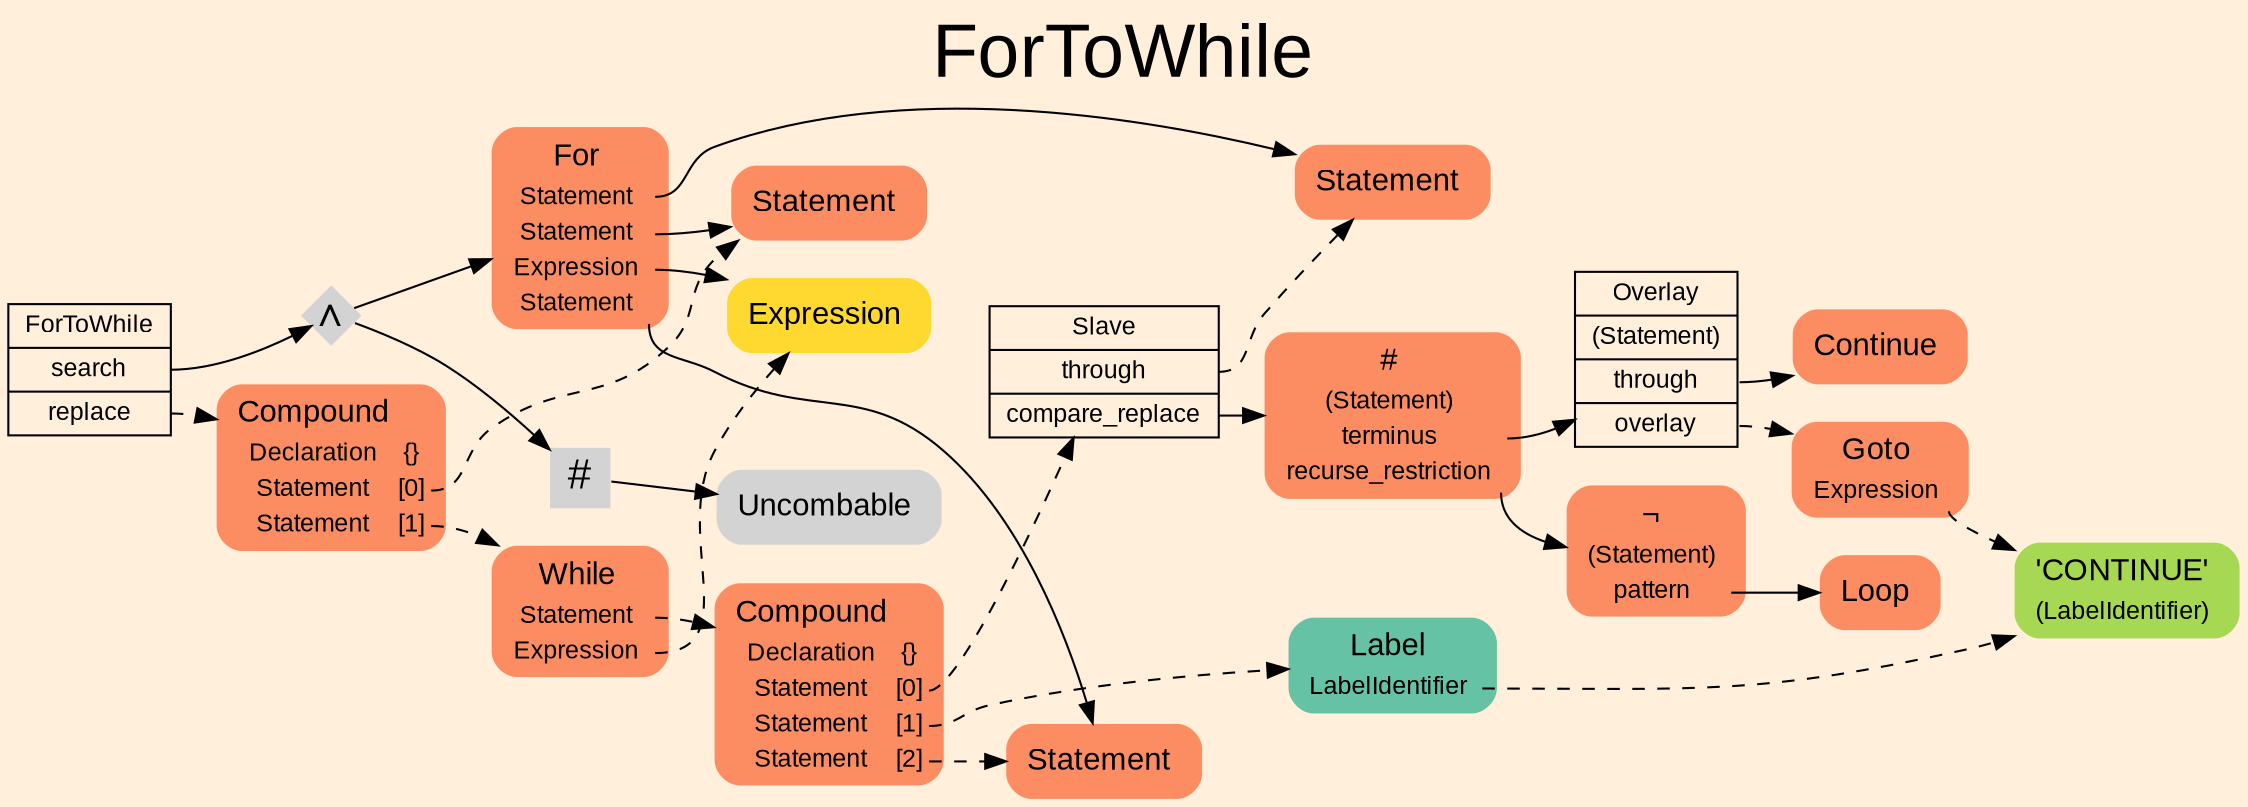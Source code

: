 digraph "ForToWhile" {
label = "ForToWhile"
labelloc = t
fontsize = "36"
graph [
    rankdir = "LR"
    ranksep = 0.3
    bgcolor = antiquewhite1
    color = black
    fontcolor = black
    fontname = "Arial"
];
node [
    fontname = "Arial"
];
edge [
    fontname = "Arial"
];

// -------------------- transformation figure --------------------
// -------- block CR#P35-0 ----------
"CR#P35-0" [
    shape = "record"
    fillcolor = antiquewhite1
    label = "<fixed> ForToWhile | <port0> search | <port1> replace"
    style = "filled"
    fontsize = "12"
    color = black
    fontcolor = black
];

"CR#P35-0":port0 -> "#B-2-626" [
    color = black
    fontcolor = black
];

"CR#P35-0":port1 -> "#B-2-614" [
    style="dashed"
    color = black
    fontcolor = black
];

// -------- block #B-2-626 ----------
"#B-2-626" [
    shape = "diamond"
    label = <∧>
    style = "filled"
    fontsize = "20"
    penwidth = 0.0
    fixedsize = true
    width = 0.4
    height = 0.4
];

"#B-2-626" -> "#B-2-608" [
    color = black
    fontcolor = black
];

"#B-2-626" -> "#B-4-2" [
    color = black
    fontcolor = black
];

// -------- block #B-2-608 ----------
"#B-2-608" [
    shape = "plaintext"
    fillcolor = "/set28/2"
    label = <<TABLE BORDER="0" CELLBORDER="0" CELLSPACING="0">
     <TR><TD><FONT POINT-SIZE="15.0">For</FONT></TD><TD></TD></TR>
     <TR><TD>Statement</TD><TD PORT="port0"></TD></TR>
     <TR><TD>Statement</TD><TD PORT="port1"></TD></TR>
     <TR><TD>Expression</TD><TD PORT="port2"></TD></TR>
     <TR><TD>Statement</TD><TD PORT="port3"></TD></TR>
    </TABLE>>
    style = "rounded,filled"
    fontsize = "12"
];

"#B-2-608":port0 -> "#B-2-609" [
    color = black
    fontcolor = black
];

"#B-2-608":port1 -> "#B-2-611" [
    color = black
    fontcolor = black
];

"#B-2-608":port2 -> "#B-2-612" [
    color = black
    fontcolor = black
];

"#B-2-608":port3 -> "#B-2-610" [
    color = black
    fontcolor = black
];

// -------- block #B-2-609 ----------
"#B-2-609" [
    shape = "plaintext"
    fillcolor = "/set28/2"
    label = <<TABLE BORDER="0" CELLBORDER="0" CELLSPACING="0">
     <TR><TD><FONT POINT-SIZE="15.0">Statement</FONT></TD><TD></TD></TR>
    </TABLE>>
    style = "rounded,filled"
    fontsize = "12"
];

// -------- block #B-2-611 ----------
"#B-2-611" [
    shape = "plaintext"
    fillcolor = "/set28/2"
    label = <<TABLE BORDER="0" CELLBORDER="0" CELLSPACING="0">
     <TR><TD><FONT POINT-SIZE="15.0">Statement</FONT></TD><TD></TD></TR>
    </TABLE>>
    style = "rounded,filled"
    fontsize = "12"
];

// -------- block #B-2-612 ----------
"#B-2-612" [
    shape = "plaintext"
    fillcolor = "/set28/6"
    label = <<TABLE BORDER="0" CELLBORDER="0" CELLSPACING="0">
     <TR><TD><FONT POINT-SIZE="15.0">Expression</FONT></TD><TD></TD></TR>
    </TABLE>>
    style = "rounded,filled"
    fontsize = "12"
];

// -------- block #B-2-610 ----------
"#B-2-610" [
    shape = "plaintext"
    fillcolor = "/set28/2"
    label = <<TABLE BORDER="0" CELLBORDER="0" CELLSPACING="0">
     <TR><TD><FONT POINT-SIZE="15.0">Statement</FONT></TD><TD></TD></TR>
    </TABLE>>
    style = "rounded,filled"
    fontsize = "12"
];

// -------- block #B-4-2 ----------
"#B-4-2" [
    shape = "square"
    label = <#>
    style = "filled"
    fontsize = "20"
    penwidth = 0.0
    fixedsize = true
    width = 0.4
    height = 0.4
];

"#B-4-2" -> "#B-2-627" [
    color = black
    fontcolor = black
];

// -------- block #B-2-627 ----------
"#B-2-627" [
    shape = "plaintext"
    label = <<TABLE BORDER="0" CELLBORDER="0" CELLSPACING="0">
     <TR><TD><FONT POINT-SIZE="15.0">Uncombable</FONT></TD><TD></TD></TR>
    </TABLE>>
    style = "rounded,filled"
    fontsize = "12"
];

// -------- block #B-2-614 ----------
"#B-2-614" [
    shape = "plaintext"
    fillcolor = "/set28/2"
    label = <<TABLE BORDER="0" CELLBORDER="0" CELLSPACING="0">
     <TR><TD><FONT POINT-SIZE="15.0">Compound</FONT></TD><TD></TD></TR>
     <TR><TD>Declaration</TD><TD PORT="port0">{}</TD></TR>
     <TR><TD>Statement</TD><TD PORT="port1">[0]</TD></TR>
     <TR><TD>Statement</TD><TD PORT="port2">[1]</TD></TR>
    </TABLE>>
    style = "rounded,filled"
    fontsize = "12"
];

"#B-2-614":port1 -> "#B-2-611" [
    style="dashed"
    color = black
    fontcolor = black
];

"#B-2-614":port2 -> "#B-2-613" [
    style="dashed"
    color = black
    fontcolor = black
];

// -------- block #B-2-613 ----------
"#B-2-613" [
    shape = "plaintext"
    fillcolor = "/set28/2"
    label = <<TABLE BORDER="0" CELLBORDER="0" CELLSPACING="0">
     <TR><TD><FONT POINT-SIZE="15.0">While</FONT></TD><TD></TD></TR>
     <TR><TD>Statement</TD><TD PORT="port0"></TD></TR>
     <TR><TD>Expression</TD><TD PORT="port1"></TD></TR>
    </TABLE>>
    style = "rounded,filled"
    fontsize = "12"
];

"#B-2-613":port0 -> "#B-2-615" [
    style="dashed"
    color = black
    fontcolor = black
];

"#B-2-613":port1 -> "#B-2-612" [
    style="dashed"
    color = black
    fontcolor = black
];

// -------- block #B-2-615 ----------
"#B-2-615" [
    shape = "plaintext"
    fillcolor = "/set28/2"
    label = <<TABLE BORDER="0" CELLBORDER="0" CELLSPACING="0">
     <TR><TD><FONT POINT-SIZE="15.0">Compound</FONT></TD><TD></TD></TR>
     <TR><TD>Declaration</TD><TD PORT="port0">{}</TD></TR>
     <TR><TD>Statement</TD><TD PORT="port1">[0]</TD></TR>
     <TR><TD>Statement</TD><TD PORT="port2">[1]</TD></TR>
     <TR><TD>Statement</TD><TD PORT="port3">[2]</TD></TR>
    </TABLE>>
    style = "rounded,filled"
    fontsize = "12"
];

"#B-2-615":port1 -> "#B-2-625" [
    style="dashed"
    color = black
    fontcolor = black
];

"#B-2-615":port2 -> "#B-2-623" [
    style="dashed"
    color = black
    fontcolor = black
];

"#B-2-615":port3 -> "#B-2-610" [
    style="dashed"
    color = black
    fontcolor = black
];

// -------- block #B-2-625 ----------
"#B-2-625" [
    shape = "record"
    fillcolor = antiquewhite1
    label = "<fixed> Slave | <port0> through | <port1> compare_replace"
    style = "filled"
    fontsize = "12"
    color = black
    fontcolor = black
];

"#B-2-625":port0 -> "#B-2-609" [
    style="dashed"
    color = black
    fontcolor = black
];

"#B-2-625":port1 -> "#B-2-616" [
    color = black
    fontcolor = black
];

// -------- block #B-2-616 ----------
"#B-2-616" [
    shape = "plaintext"
    fillcolor = "/set28/2"
    label = <<TABLE BORDER="0" CELLBORDER="0" CELLSPACING="0">
     <TR><TD><FONT POINT-SIZE="15.0">#</FONT></TD><TD></TD></TR>
     <TR><TD>(Statement)</TD><TD PORT="port0"></TD></TR>
     <TR><TD>terminus</TD><TD PORT="port1"></TD></TR>
     <TR><TD>recurse_restriction</TD><TD PORT="port2"></TD></TR>
    </TABLE>>
    style = "rounded,filled"
    fontsize = "12"
];

"#B-2-616":port1 -> "#B-2-617" [
    color = black
    fontcolor = black
];

"#B-2-616":port2 -> "#B-2-618" [
    color = black
    fontcolor = black
];

// -------- block #B-2-617 ----------
"#B-2-617" [
    shape = "record"
    fillcolor = antiquewhite1
    label = "<fixed> Overlay | <port0> (Statement) | <port1> through | <port2> overlay"
    style = "filled"
    fontsize = "12"
    color = black
    fontcolor = black
];

"#B-2-617":port1 -> "#B-2-620" [
    color = black
    fontcolor = black
];

"#B-2-617":port2 -> "#B-2-624" [
    style="dashed"
    color = black
    fontcolor = black
];

// -------- block #B-2-620 ----------
"#B-2-620" [
    shape = "plaintext"
    fillcolor = "/set28/2"
    label = <<TABLE BORDER="0" CELLBORDER="0" CELLSPACING="0">
     <TR><TD><FONT POINT-SIZE="15.0">Continue</FONT></TD><TD></TD></TR>
    </TABLE>>
    style = "rounded,filled"
    fontsize = "12"
];

// -------- block #B-2-624 ----------
"#B-2-624" [
    shape = "plaintext"
    fillcolor = "/set28/2"
    label = <<TABLE BORDER="0" CELLBORDER="0" CELLSPACING="0">
     <TR><TD><FONT POINT-SIZE="15.0">Goto</FONT></TD><TD></TD></TR>
     <TR><TD>Expression</TD><TD PORT="port0"></TD></TR>
    </TABLE>>
    style = "rounded,filled"
    fontsize = "12"
];

"#B-2-624":port0 -> "#B-2-622" [
    style="dashed"
    color = black
    fontcolor = black
];

// -------- block #B-2-622 ----------
"#B-2-622" [
    shape = "plaintext"
    fillcolor = "/set28/5"
    label = <<TABLE BORDER="0" CELLBORDER="0" CELLSPACING="0">
     <TR><TD><FONT POINT-SIZE="15.0">'CONTINUE'</FONT></TD><TD></TD></TR>
     <TR><TD>(LabelIdentifier)</TD><TD PORT="port0"></TD></TR>
    </TABLE>>
    style = "rounded,filled"
    fontsize = "12"
];

// -------- block #B-2-618 ----------
"#B-2-618" [
    shape = "plaintext"
    fillcolor = "/set28/2"
    label = <<TABLE BORDER="0" CELLBORDER="0" CELLSPACING="0">
     <TR><TD><FONT POINT-SIZE="15.0">¬</FONT></TD><TD></TD></TR>
     <TR><TD>(Statement)</TD><TD PORT="port0"></TD></TR>
     <TR><TD>pattern</TD><TD PORT="port1"></TD></TR>
    </TABLE>>
    style = "rounded,filled"
    fontsize = "12"
];

"#B-2-618":port1 -> "#B-2-619" [
    color = black
    fontcolor = black
];

// -------- block #B-2-619 ----------
"#B-2-619" [
    shape = "plaintext"
    fillcolor = "/set28/2"
    label = <<TABLE BORDER="0" CELLBORDER="0" CELLSPACING="0">
     <TR><TD><FONT POINT-SIZE="15.0">Loop</FONT></TD><TD></TD></TR>
    </TABLE>>
    style = "rounded,filled"
    fontsize = "12"
];

// -------- block #B-2-623 ----------
"#B-2-623" [
    shape = "plaintext"
    fillcolor = "/set28/1"
    label = <<TABLE BORDER="0" CELLBORDER="0" CELLSPACING="0">
     <TR><TD><FONT POINT-SIZE="15.0">Label</FONT></TD><TD></TD></TR>
     <TR><TD>LabelIdentifier</TD><TD PORT="port0"></TD></TR>
    </TABLE>>
    style = "rounded,filled"
    fontsize = "12"
];

"#B-2-623":port0 -> "#B-2-622" [
    style="dashed"
    color = black
    fontcolor = black
];


}
